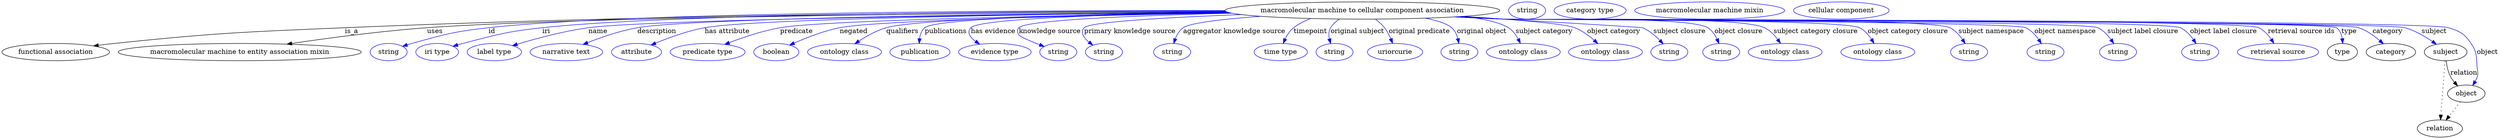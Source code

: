 digraph {
	graph [bb="0,0,5192.8,283"];
	node [label="\N"];
	"macromolecular machine to cellular component association"	[height=0.5,
		label="macromolecular machine to cellular component association",
		pos="2828.8,265",
		width=7.9437];
	"functional association"	[height=0.5,
		pos="111.79,178",
		width=3.1053];
	"macromolecular machine to cellular component association" -> "functional association"	[label=is_a,
		lp="726.79,221.5",
		pos="e,190.45,190.88 2542.9,263.99 2136.1,262.91 1367.1,256.88 712.79,229 499.15,219.9 445.47,218.22 232.79,196 222.29,194.9 211.3,193.59 \
200.41,192.19"];
	"macromolecular machine to entity association mixin"	[height=0.5,
		pos="494.79,178",
		width=7.023];
	"macromolecular machine to cellular component association" -> "macromolecular machine to entity association mixin"	[label=uses,
		lp="900.29,221.5",
		pos="e,592.81,194.63 2545.1,262.73 2085.4,260.02 1197.7,251.93 883.79,229 788.58,222.05 680.98,207.71 603.11,196.17"];
	id	[color=blue,
		height=0.5,
		label=string,
		pos="803.79,178",
		width=1.0652];
	"macromolecular machine to cellular component association" -> id	[color=blue,
		label=id,
		lp="1018.8,221.5",
		pos="e,832.78,189.98 2542.5,264.91 2107.2,265.19 1299.3,261.14 1011.8,229 939.63,220.93 921.73,215.5 851.79,196 848.68,195.13 845.48,\
194.17 842.29,193.15",
		style=solid];
	iri	[color=blue,
		height=0.5,
		label="iri type",
		pos="904.79,178",
		width=1.2277];
	"macromolecular machine to cellular component association" -> iri	[color=blue,
		label=iri,
		lp="1131.8,221.5",
		pos="e,937.7,190.2 2542.8,264.21 2130.6,263.47 1389.9,257.95 1123.8,229 1049,220.86 1030.6,214.85 957.79,196 954.41,195.13 950.94,194.16 \
947.45,193.15",
		style=solid];
	name	[color=blue,
		height=0.5,
		label="label type",
		pos="1023.8,178",
		width=1.5707];
	"macromolecular machine to cellular component association" -> name	[color=blue,
		label=name,
		lp="1239.8,221.5",
		pos="e,1061.6,191.4 2548.3,261.36 2122.1,256.82 1347.1,246.31 1219.8,229 1168.1,221.98 1110.5,206.29 1071.2,194.35",
		style=solid];
	description	[color=blue,
		height=0.5,
		label="narrative text",
		pos="1173.8,178",
		width=2.0943];
	"macromolecular machine to cellular component association" -> description	[color=blue,
		label=description,
		lp="1361.3,221.5",
		pos="e,1208.3,194.11 2546.4,262.08 2143,258.62 1437.5,249.69 1320.8,229 1285.1,222.68 1246.4,209.22 1217.7,197.87",
		style=solid];
	"has attribute"	[color=blue,
		height=0.5,
		label=attribute,
		pos="1318.8,178",
		width=1.4443];
	"macromolecular machine to cellular component association" -> "has attribute"	[color=blue,
		label="has attribute",
		lp="1507.8,221.5",
		pos="e,1349.1,192.78 2547.9,261.5 2178.6,257.48 1564.2,248.03 1460.8,229 1425.2,222.44 1386.5,208.32 1358.5,196.75",
		style=solid];
	predicate	[color=blue,
		height=0.5,
		label="predicate type",
		pos="1466.8,178",
		width=2.1665];
	"macromolecular machine to cellular component association" -> predicate	[color=blue,
		label=predicate,
		lp="1651.8,221.5",
		pos="e,1502.3,194.04 2552.7,260.25 2223.7,255.11 1706.9,244.7 1617.8,229 1581.3,222.57 1541.5,209.12 1511.9,197.79",
		style=solid];
	negated	[color=blue,
		height=0.5,
		label=boolean,
		pos="1609.8,178",
		width=1.2999];
	"macromolecular machine to cellular component association" -> negated	[color=blue,
		label=negated,
		lp="1769.8,221.5",
		pos="e,1637.3,192.62 2554.4,259.9 2258.2,254.72 1818.2,244.56 1740.8,229 1707.9,222.38 1672.4,208.39 1646.7,196.89",
		style=solid];
	qualifiers	[color=blue,
		height=0.5,
		label="ontology class",
		pos="1750.8,178",
		width=2.1304];
	"macromolecular machine to cellular component association" -> qualifiers	[color=blue,
		label=qualifiers,
		lp="1871.3,221.5",
		pos="e,1772.3,195.38 2549.8,261.01 2280.7,257.01 1904.5,248.08 1837.8,229 1817.4,223.18 1796.8,211.62 1780.7,201.08",
		style=solid];
	publications	[color=blue,
		height=0.5,
		label=publication,
		pos="1907.8,178",
		width=1.7332];
	"macromolecular machine to cellular component association" -> publications	[color=blue,
		label=publications,
		lp="1961.8,221.5",
		pos="e,1906.3,196.02 2548,261.55 2289.3,258.01 1941.8,249.46 1917.8,229 1911.2,223.37 1908.2,214.71 1907,206.17",
		style=solid];
	"has evidence"	[color=blue,
		height=0.5,
		label="evidence type",
		pos="2063.8,178",
		width=2.0943];
	"macromolecular machine to cellular component association" -> "has evidence"	[color=blue,
		label="has evidence",
		lp="2060.3,221.5",
		pos="e,2032.4,194.37 2549.7,261.08 2321.2,257.28 2032.6,248.6 2013.8,229 2004.6,219.42 2012.1,209.02 2023.8,200.2",
		style=solid];
	"knowledge source"	[color=blue,
		height=0.5,
		label=string,
		pos="2195.8,178",
		width=1.0652];
	"macromolecular machine to cellular component association" -> "knowledge source"	[color=blue,
		label="knowledge source",
		lp="2178.3,221.5",
		pos="e,2166.5,189.71 2557.4,259.33 2361.8,254.58 2129.5,245.5 2113.8,229 2109.2,224.17 2110.1,219.56 2113.8,214 2116.5,209.87 2137,201.11 \
2156.9,193.39",
		style=solid];
	"primary knowledge source"	[color=blue,
		height=0.5,
		label=string,
		pos="2290.8,178",
		width=1.0652];
	"macromolecular machine to cellular component association" -> "primary knowledge source"	[color=blue,
		label="primary knowledge source",
		lp="2344.8,221.5",
		pos="e,2267.8,192.58 2576.6,256.45 2426,250.66 2261.6,241.53 2249.8,229 2240.8,219.44 2248.6,208.17 2259.7,198.76",
		style=solid];
	"aggregator knowledge source"	[color=blue,
		height=0.5,
		label=string,
		pos="2432.8,178",
		width=1.0652];
	"macromolecular machine to cellular component association" -> "aggregator knowledge source"	[color=blue,
		label="aggregator knowledge source",
		lp="2562.3,221.5",
		pos="e,2436.1,196.22 2616.9,252.89 2541,247.22 2470.3,239.32 2455.8,229 2448,223.46 2442.8,214.59 2439.3,205.85",
		style=solid];
	timepoint	[color=blue,
		height=0.5,
		label="time type",
		pos="2658.8,178",
		width=1.5346];
	"macromolecular machine to cellular component association" -> timepoint	[color=blue,
		label=timepoint,
		lp="2720.8,221.5",
		pos="e,2664,196.25 2721.1,248.23 2708.5,243.4 2696.3,237.13 2685.8,229 2678.1,223.04 2672.3,214.23 2668.1,205.66",
		style=solid];
	"original subject"	[color=blue,
		height=0.5,
		label=string,
		pos="2770.8,178",
		width=1.0652];
	"macromolecular machine to cellular component association" -> "original subject"	[color=blue,
		label="original subject",
		lp="2818.8,221.5",
		pos="e,2762.8,195.83 2781.3,247.11 2773.9,242.39 2767.3,236.45 2762.8,229 2758.6,222.01 2758.5,213.51 2760.1,205.53",
		style=solid];
	"original predicate"	[color=blue,
		height=0.5,
		label=uriorcurie,
		pos="2896.8,178",
		width=1.5887];
	"macromolecular machine to cellular component association" -> "original predicate"	[color=blue,
		label="original predicate",
		lp="2947.3,221.5",
		pos="e,2891.6,196.38 2856.1,246.8 2862.8,241.66 2869.6,235.62 2874.8,229 2880.2,222.12 2884.6,213.69 2888,205.72",
		style=solid];
	"original object"	[color=blue,
		height=0.5,
		label=string,
		pos="3030.8,178",
		width=1.0652];
	"macromolecular machine to cellular component association" -> "original object"	[color=blue,
		label="original object",
		lp="3077.3,221.5",
		pos="e,3029.7,196.25 2960.1,248.98 2984.4,243.96 3005.2,237.43 3014.8,229 3021.4,223.17 3025.3,214.61 3027.6,206.21",
		style=solid];
	"subject category"	[color=blue,
		height=0.5,
		label="ontology class",
		pos="3163.8,178",
		width=2.1304];
	"macromolecular machine to cellular component association" -> "subject category"	[color=blue,
		label="subject category",
		lp="3207.3,221.5",
		pos="e,3157.7,196.26 3040.3,252.81 3080.5,247.63 3115.3,240.06 3132.8,229 3141.6,223.4 3148.4,214.27 3153.2,205.34",
		style=solid];
	"object category"	[color=blue,
		height=0.5,
		label="ontology class",
		pos="3334.8,178",
		width=2.1304];
	"macromolecular machine to cellular component association" -> "object category"	[color=blue,
		label="object category",
		lp="3352.3,221.5",
		pos="e,3318.9,195.84 3039,252.8 3141.8,246.32 3248.3,237.75 3270.8,229 3285.7,223.2 3300,212.72 3311.2,202.85",
		style=solid];
	"subject closure"	[color=blue,
		height=0.5,
		label=string,
		pos="3467.8,178",
		width=1.0652];
	"macromolecular machine to cellular component association" -> "subject closure"	[color=blue,
		label="subject closure",
		lp="3489.3,221.5",
		pos="e,3455,195.2 3030.8,252.25 3198.3,242.45 3409.5,229.94 3411.8,229 3425.6,223.25 3438.3,212.61 3448.1,202.62",
		style=solid];
	"object closure"	[color=blue,
		height=0.5,
		label=string,
		pos="3575.8,178",
		width=1.0652];
	"macromolecular machine to cellular component association" -> "object closure"	[color=blue,
		label="object closure",
		lp="3611.8,221.5",
		pos="e,3571.1,196 3028.3,252.09 3060.2,250.3 3092.9,248.54 3123.8,247 3170.9,244.64 3507.6,253.7 3547.8,229 3556.6,223.58 3562.9,214.33 \
3567.2,205.24",
		style=solid];
	"subject category closure"	[color=blue,
		height=0.5,
		label="ontology class",
		pos="3708.8,178",
		width=2.1304];
	"macromolecular machine to cellular component association" -> "subject category closure"	[color=blue,
		label="subject category closure",
		lp="3772.3,221.5",
		pos="e,3699.2,196.23 3026.3,251.95 3058.9,250.16 3092.3,248.43 3123.8,247 3184,244.27 3611.5,255.04 3665.8,229 3676.9,223.7 3686.2,214.07 \
3693.3,204.67",
		style=solid];
	"object category closure"	[color=blue,
		height=0.5,
		label="ontology class",
		pos="3901.8,178",
		width=2.1304];
	"macromolecular machine to cellular component association" -> "object category closure"	[color=blue,
		label="object category closure",
		lp="3964.3,221.5",
		pos="e,3893.8,196.21 3023.9,251.84 3057.2,250.02 3091.5,248.32 3123.8,247 3164.9,245.32 3827.2,247.72 3863.8,229 3874.1,223.73 3882.4,\
214.25 3888.6,204.94",
		style=solid];
	"subject namespace"	[color=blue,
		height=0.5,
		label=string,
		pos="4091.8,178",
		width=1.0652];
	"macromolecular machine to cellular component association" -> "subject namespace"	[color=blue,
		label="subject namespace",
		lp="4137.8,221.5",
		pos="e,4083.5,195.76 3022.7,251.77 3056.4,249.94 3091.1,248.26 3123.8,247 3175.3,245.02 4005.5,251.79 4051.8,229 4062.6,223.66 4071.5,\
213.84 4078.1,204.3",
		style=solid];
	"object namespace"	[color=blue,
		height=0.5,
		label=string,
		pos="4250.8,178",
		width=1.0652];
	"macromolecular machine to cellular component association" -> "object namespace"	[color=blue,
		label="object namespace",
		lp="4291.8,221.5",
		pos="e,4242.2,195.79 3022.3,251.71 3056.1,249.89 3091,248.22 3123.8,247 3153.9,245.88 4182.6,242.13 4209.8,229 4220.8,223.69 4229.8,213.87 \
4236.6,204.33",
		style=solid];
	"subject label closure"	[color=blue,
		height=0.5,
		label=string,
		pos="4401.8,178",
		width=1.0652];
	"macromolecular machine to cellular component association" -> "subject label closure"	[color=blue,
		label="subject label closure",
		lp="4453.8,221.5",
		pos="e,4392.9,195.81 3021.5,251.7 3055.6,249.86 3090.7,248.19 3123.8,247 3158.1,245.76 4328.8,243.73 4359.8,229 4370.9,223.71 4380.2,\
213.9 4387.1,204.36",
		style=solid];
	"object label closure"	[color=blue,
		height=0.5,
		label=string,
		pos="4572.8,178",
		width=1.0652];
	"macromolecular machine to cellular component association" -> "object label closure"	[color=blue,
		label="object label closure",
		lp="4621.3,221.5",
		pos="e,4564.2,195.8 3021.1,251.67 3055.3,249.83 3090.6,248.17 3123.8,247 3162.9,245.62 4496.5,245.96 4531.8,229 4542.8,223.71 4551.8,\
213.89 4558.6,204.35",
		style=solid];
	"retrieval source ids"	[color=blue,
		height=0.5,
		label="retrieval source",
		pos="4734.8,178",
		width=2.347];
	"macromolecular machine to cellular component association" -> "retrieval source ids"	[color=blue,
		label="retrieval source ids",
		lp="4783.3,221.5",
		pos="e,4726.2,196.29 3020.7,251.65 3055,249.81 3090.5,248.15 3123.8,247 3167.4,245.49 4655.6,248.13 4694.8,229 4705.5,223.78 4714.3,214.16 \
4720.8,204.75",
		style=solid];
	type	[height=0.5,
		pos="4868.8,178",
		width=0.86659];
	"macromolecular machine to cellular component association" -> type	[color=blue,
		label=type,
		lp="4882.8,221.5",
		pos="e,4869.6,196.18 3020.7,251.62 3055,249.79 3090.5,248.13 3123.8,247 3147.8,246.18 4838,244 4856.8,229 4863.6,223.54 4867,214.92 4868.5,\
206.37",
		style=solid];
	category	[height=0.5,
		pos="4969.8,178",
		width=1.4263];
	"macromolecular machine to cellular component association" -> category	[color=blue,
		label=category,
		lp="4963.3,221.5",
		pos="e,4954.2,195.25 3020.7,251.62 3055,249.78 3090.5,248.13 3123.8,247 3173.2,245.33 4856,244.81 4902.8,229 4919,223.53 4934.5,212.51 \
4946.5,202.2",
		style=solid];
	subject	[height=0.5,
		pos="5083.8,178",
		width=1.2277];
	"macromolecular machine to cellular component association" -> subject	[color=blue,
		label=subject,
		lp="5059.8,221.5",
		pos="e,5064.5,194.33 3020.3,251.62 3054.8,249.78 3090.3,248.12 3123.8,247 3175.8,245.25 4948.6,242.93 4998.8,229 5019.5,223.25 5040.4,\
211.08 5056.3,200.2",
		style=solid];
	object	[height=0.5,
		pos="5126.8,91",
		width=1.0832];
	"macromolecular machine to cellular component association" -> object	[color=blue,
		label=object,
		lp="5170.8,178",
		pos="e,5140.2,108.09 3020.3,251.61 3054.8,249.77 3090.3,248.12 3123.8,247 3178.4,245.18 5037.8,245.69 5089.8,229 5114.1,221.2 5122.4,\
217.1 5136.8,196 5150.7,175.59 5146.9,166.51 5149.8,142 5150.6,135.38 5151.7,133.39 5149.8,127 5148.8,123.55 5147.3,120.13 5145.5,\
116.85",
		style=solid];
	association_type	[color=blue,
		height=0.5,
		label=string,
		pos="3170.8,265",
		width=1.0652];
	association_category	[color=blue,
		height=0.5,
		label="category type",
		pos="3301.8,265",
		width=2.0762];
	subject -> object	[label=relation,
		lp="5121.8,134.5",
		pos="e,5108.9,107.23 5084.9,159.55 5086.1,149.57 5088.6,137.07 5093.8,127 5096,122.68 5098.9,118.52 5102.1,114.66"];
	relation	[height=0.5,
		pos="5071.8,18",
		width=1.2999];
	subject -> relation	[pos="e,5073.1,36.188 5082.5,159.79 5080.4,132.48 5076.3,78.994 5073.9,46.38",
		style=dotted];
	"functional association_subject"	[color=blue,
		height=0.5,
		label="macromolecular machine mixin",
		pos="3550.8,265",
		width=4.3329];
	object -> relation	[pos="e,5084.6,35.54 5114.3,73.889 5107.4,64.939 5098.6,53.617 5090.8,43.584",
		style=dotted];
	"macromolecular machine to cellular component association_object"	[color=blue,
		height=0.5,
		label="cellular component",
		pos="3823.8,265",
		width=2.7623];
}
